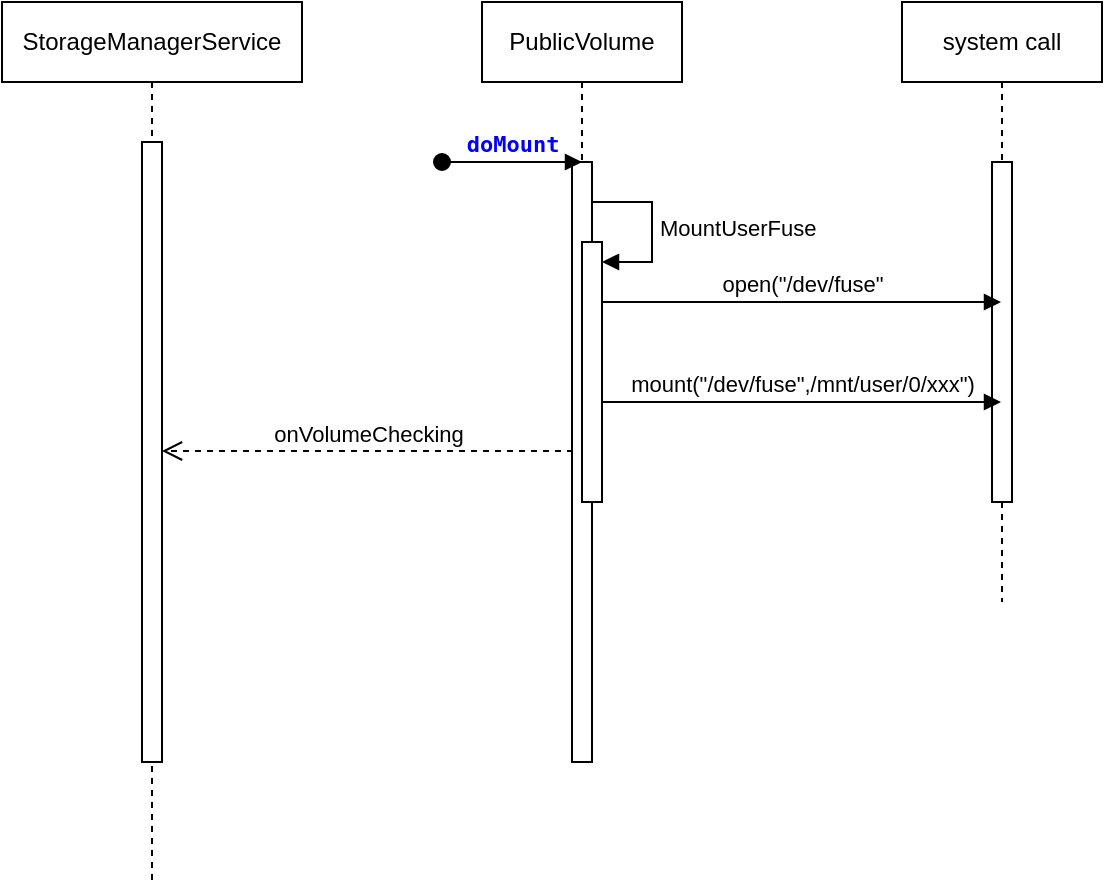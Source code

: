 <mxfile version="21.6.2" type="device">
  <diagram name="Page-1" id="2YBvvXClWsGukQMizWep">
    <mxGraphModel dx="1434" dy="764" grid="1" gridSize="10" guides="1" tooltips="1" connect="1" arrows="1" fold="1" page="1" pageScale="1" pageWidth="850" pageHeight="1100" math="0" shadow="0">
      <root>
        <mxCell id="0" />
        <mxCell id="1" parent="0" />
        <mxCell id="fyYRCdSPNX3wc5f1jBzx-12" value="system call" style="shape=umlLifeline;perimeter=lifelinePerimeter;whiteSpace=wrap;html=1;container=0;dropTarget=0;collapsible=0;recursiveResize=0;outlineConnect=0;portConstraint=eastwest;newEdgeStyle={&quot;edgeStyle&quot;:&quot;elbowEdgeStyle&quot;,&quot;elbow&quot;:&quot;vertical&quot;,&quot;curved&quot;:0,&quot;rounded&quot;:0};" vertex="1" parent="1">
          <mxGeometry x="630" y="40" width="100" height="300" as="geometry" />
        </mxCell>
        <mxCell id="fyYRCdSPNX3wc5f1jBzx-13" value="" style="html=1;points=[];perimeter=orthogonalPerimeter;outlineConnect=0;targetShapes=umlLifeline;portConstraint=eastwest;newEdgeStyle={&quot;edgeStyle&quot;:&quot;elbowEdgeStyle&quot;,&quot;elbow&quot;:&quot;vertical&quot;,&quot;curved&quot;:0,&quot;rounded&quot;:0};" vertex="1" parent="fyYRCdSPNX3wc5f1jBzx-12">
          <mxGeometry x="45" y="80" width="10" height="170" as="geometry" />
        </mxCell>
        <mxCell id="fyYRCdSPNX3wc5f1jBzx-19" value="PublicVolume" style="shape=umlLifeline;perimeter=lifelinePerimeter;whiteSpace=wrap;html=1;container=0;dropTarget=0;collapsible=0;recursiveResize=0;outlineConnect=0;portConstraint=eastwest;newEdgeStyle={&quot;edgeStyle&quot;:&quot;elbowEdgeStyle&quot;,&quot;elbow&quot;:&quot;vertical&quot;,&quot;curved&quot;:0,&quot;rounded&quot;:0};" vertex="1" parent="1">
          <mxGeometry x="420" y="40" width="100" height="380" as="geometry" />
        </mxCell>
        <mxCell id="fyYRCdSPNX3wc5f1jBzx-20" value="" style="html=1;points=[];perimeter=orthogonalPerimeter;outlineConnect=0;targetShapes=umlLifeline;portConstraint=eastwest;newEdgeStyle={&quot;edgeStyle&quot;:&quot;elbowEdgeStyle&quot;,&quot;elbow&quot;:&quot;vertical&quot;,&quot;curved&quot;:0,&quot;rounded&quot;:0};" vertex="1" parent="fyYRCdSPNX3wc5f1jBzx-19">
          <mxGeometry x="45" y="210" width="10" height="170" as="geometry" />
        </mxCell>
        <mxCell id="fyYRCdSPNX3wc5f1jBzx-24" value="onVolumeChecking" style="html=1;verticalAlign=bottom;endArrow=open;dashed=1;endSize=8;edgeStyle=elbowEdgeStyle;elbow=vertical;curved=0;rounded=0;" edge="1" parent="1" target="fyYRCdSPNX3wc5f1jBzx-41">
          <mxGeometry x="0.001" relative="1" as="geometry">
            <mxPoint x="465.5" y="264.5" as="sourcePoint" />
            <mxPoint x="-150" y="264.5" as="targetPoint" />
            <mxPoint as="offset" />
          </mxGeometry>
        </mxCell>
        <mxCell id="fyYRCdSPNX3wc5f1jBzx-36" value="system call" style="shape=umlLifeline;perimeter=lifelinePerimeter;whiteSpace=wrap;html=1;container=0;dropTarget=0;collapsible=0;recursiveResize=0;outlineConnect=0;portConstraint=eastwest;newEdgeStyle={&quot;edgeStyle&quot;:&quot;elbowEdgeStyle&quot;,&quot;elbow&quot;:&quot;vertical&quot;,&quot;curved&quot;:0,&quot;rounded&quot;:0};" vertex="1" parent="1">
          <mxGeometry x="630" y="40" width="100" height="300" as="geometry" />
        </mxCell>
        <mxCell id="fyYRCdSPNX3wc5f1jBzx-37" value="" style="html=1;points=[];perimeter=orthogonalPerimeter;outlineConnect=0;targetShapes=umlLifeline;portConstraint=eastwest;newEdgeStyle={&quot;edgeStyle&quot;:&quot;elbowEdgeStyle&quot;,&quot;elbow&quot;:&quot;vertical&quot;,&quot;curved&quot;:0,&quot;rounded&quot;:0};" vertex="1" parent="fyYRCdSPNX3wc5f1jBzx-36">
          <mxGeometry x="45" y="80" width="10" height="170" as="geometry" />
        </mxCell>
        <mxCell id="fyYRCdSPNX3wc5f1jBzx-40" value="StorageManagerService" style="shape=umlLifeline;perimeter=lifelinePerimeter;whiteSpace=wrap;html=1;container=0;dropTarget=0;collapsible=0;recursiveResize=0;outlineConnect=0;portConstraint=eastwest;newEdgeStyle={&quot;edgeStyle&quot;:&quot;elbowEdgeStyle&quot;,&quot;elbow&quot;:&quot;vertical&quot;,&quot;curved&quot;:0,&quot;rounded&quot;:0};" vertex="1" parent="1">
          <mxGeometry x="180" y="40" width="150" height="440" as="geometry" />
        </mxCell>
        <mxCell id="fyYRCdSPNX3wc5f1jBzx-41" value="" style="html=1;points=[];perimeter=orthogonalPerimeter;outlineConnect=0;targetShapes=umlLifeline;portConstraint=eastwest;newEdgeStyle={&quot;edgeStyle&quot;:&quot;elbowEdgeStyle&quot;,&quot;elbow&quot;:&quot;vertical&quot;,&quot;curved&quot;:0,&quot;rounded&quot;:0};" vertex="1" parent="fyYRCdSPNX3wc5f1jBzx-40">
          <mxGeometry x="70" y="70" width="10" height="310" as="geometry" />
        </mxCell>
        <mxCell id="fyYRCdSPNX3wc5f1jBzx-43" value="PublicVolume" style="shape=umlLifeline;perimeter=lifelinePerimeter;whiteSpace=wrap;html=1;container=0;dropTarget=0;collapsible=0;recursiveResize=0;outlineConnect=0;portConstraint=eastwest;newEdgeStyle={&quot;edgeStyle&quot;:&quot;elbowEdgeStyle&quot;,&quot;elbow&quot;:&quot;vertical&quot;,&quot;curved&quot;:0,&quot;rounded&quot;:0};" vertex="1" parent="1">
          <mxGeometry x="420" y="40" width="100" height="380" as="geometry" />
        </mxCell>
        <mxCell id="fyYRCdSPNX3wc5f1jBzx-44" value="" style="html=1;points=[];perimeter=orthogonalPerimeter;outlineConnect=0;targetShapes=umlLifeline;portConstraint=eastwest;newEdgeStyle={&quot;edgeStyle&quot;:&quot;elbowEdgeStyle&quot;,&quot;elbow&quot;:&quot;vertical&quot;,&quot;curved&quot;:0,&quot;rounded&quot;:0};" vertex="1" parent="fyYRCdSPNX3wc5f1jBzx-43">
          <mxGeometry x="45" y="80" width="10" height="300" as="geometry" />
        </mxCell>
        <mxCell id="fyYRCdSPNX3wc5f1jBzx-49" value="" style="html=1;points=[];perimeter=orthogonalPerimeter;outlineConnect=0;targetShapes=umlLifeline;portConstraint=eastwest;newEdgeStyle={&quot;edgeStyle&quot;:&quot;elbowEdgeStyle&quot;,&quot;elbow&quot;:&quot;vertical&quot;,&quot;curved&quot;:0,&quot;rounded&quot;:0};" vertex="1" parent="fyYRCdSPNX3wc5f1jBzx-43">
          <mxGeometry x="50" y="120" width="10" height="130" as="geometry" />
        </mxCell>
        <mxCell id="fyYRCdSPNX3wc5f1jBzx-50" value="MountUserFuse" style="html=1;align=left;spacingLeft=2;endArrow=block;rounded=0;edgeStyle=orthogonalEdgeStyle;curved=0;rounded=0;" edge="1" target="fyYRCdSPNX3wc5f1jBzx-49" parent="fyYRCdSPNX3wc5f1jBzx-43">
          <mxGeometry relative="1" as="geometry">
            <mxPoint x="55" y="100" as="sourcePoint" />
            <Array as="points">
              <mxPoint x="85" y="130" />
            </Array>
          </mxGeometry>
        </mxCell>
        <mxCell id="fyYRCdSPNX3wc5f1jBzx-48" value="&lt;pre style=&quot;border: 0px; margin-top: 0px; margin-bottom: 0px; text-align: start;&quot;&gt;&lt;a style=&quot;text-decoration-line: none; color: rgb(0, 0, 255); font-weight: bold;&quot; data-definition-place=&quot;def&quot; class=&quot;xf intelliWindow-symbol&quot; href=&quot;http://aospxref.com/android-11.0.0_r21/s?refs=doMount&amp;amp;project=system&quot;&gt;doMount&lt;/a&gt;&lt;/pre&gt;" style="html=1;verticalAlign=bottom;startArrow=oval;startFill=1;endArrow=block;startSize=8;edgeStyle=elbowEdgeStyle;elbow=vertical;curved=0;rounded=0;" edge="1" parent="1">
          <mxGeometry width="60" relative="1" as="geometry">
            <mxPoint x="400" y="120" as="sourcePoint" />
            <mxPoint x="470" y="120" as="targetPoint" />
          </mxGeometry>
        </mxCell>
        <mxCell id="fyYRCdSPNX3wc5f1jBzx-51" value="open(&quot;/dev/fuse&quot;" style="html=1;verticalAlign=bottom;endArrow=block;edgeStyle=elbowEdgeStyle;elbow=vertical;curved=0;rounded=0;" edge="1" parent="1" target="fyYRCdSPNX3wc5f1jBzx-36">
          <mxGeometry width="80" relative="1" as="geometry">
            <mxPoint x="480" y="190" as="sourcePoint" />
            <mxPoint x="560" y="190" as="targetPoint" />
          </mxGeometry>
        </mxCell>
        <mxCell id="fyYRCdSPNX3wc5f1jBzx-52" value="mount(&quot;/dev/fuse&quot;,/mnt/user/0/xxx&quot;)" style="html=1;verticalAlign=bottom;endArrow=block;edgeStyle=elbowEdgeStyle;elbow=vertical;curved=0;rounded=0;" edge="1" parent="1">
          <mxGeometry width="80" relative="1" as="geometry">
            <mxPoint x="480" y="240" as="sourcePoint" />
            <mxPoint x="679.5" y="240" as="targetPoint" />
          </mxGeometry>
        </mxCell>
      </root>
    </mxGraphModel>
  </diagram>
</mxfile>
